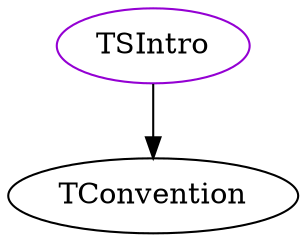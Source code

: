 digraph tsintro{
TSIntro -> TConvention;
TSIntro	[shape=oval, color=darkviolet, label="TSIntro"];
}
